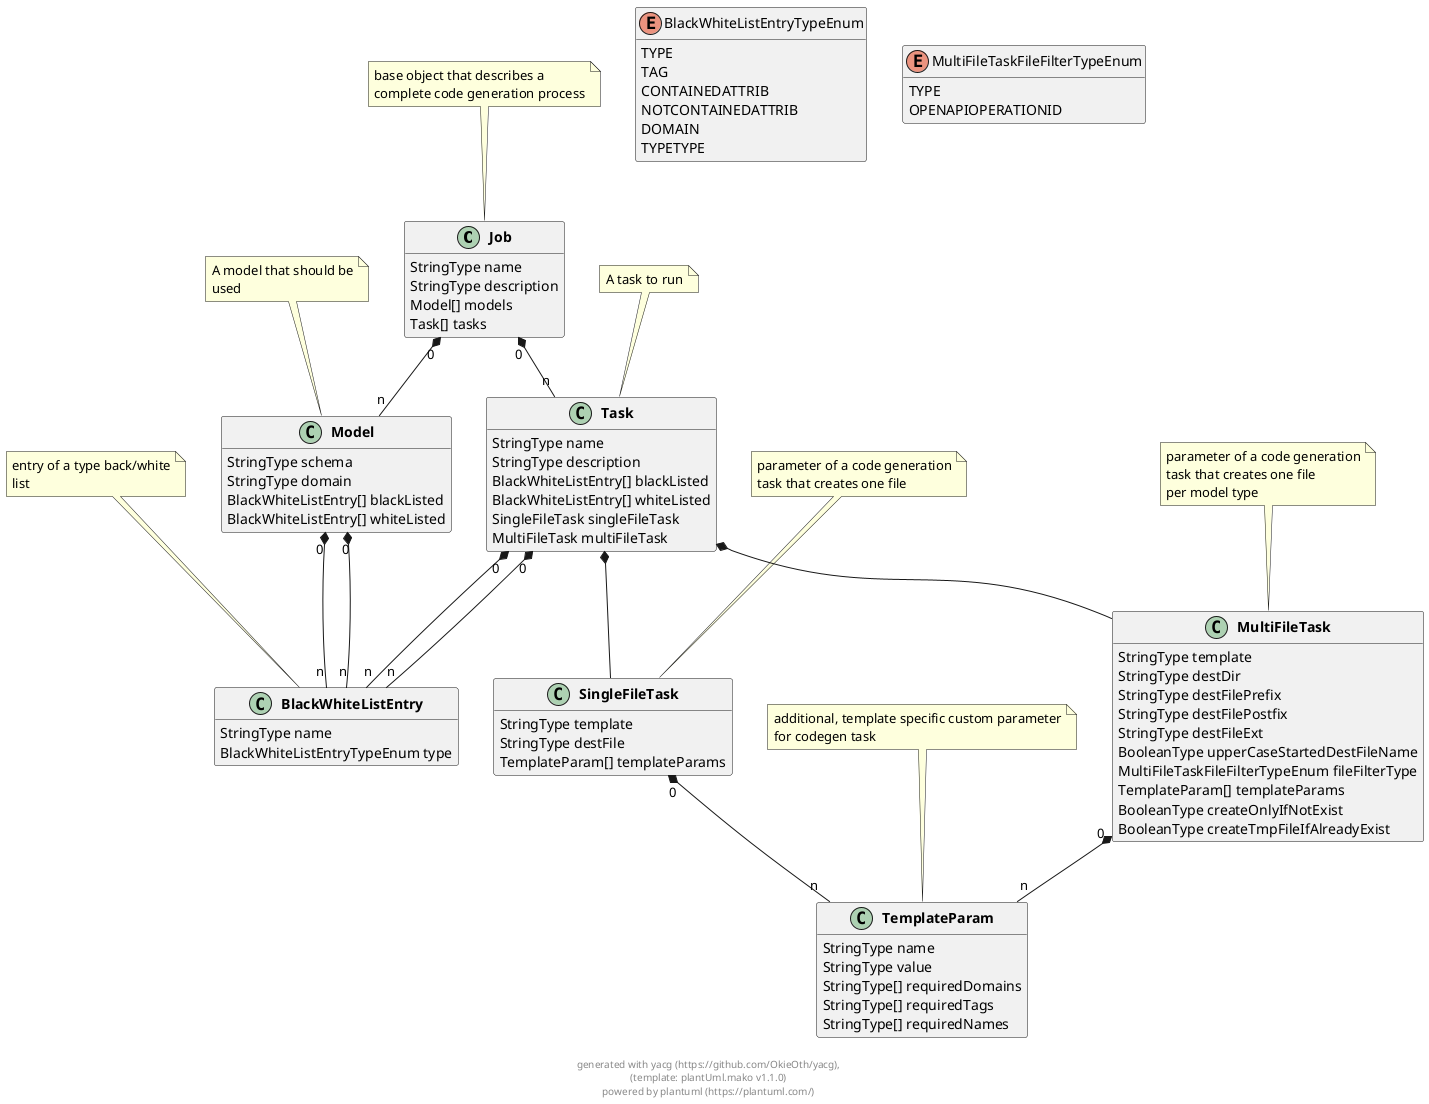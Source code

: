 
@startuml
hide empty methods
hide empty fields


class "**Job**" as Job {
        StringType name
        StringType description
        Model[] models
        Task[] tasks
}
note top: base object that describes a\ncomplete code generation process

 

class "**Model**" as Model {
        StringType schema
        StringType domain
        BlackWhiteListEntry[] blackListed
        BlackWhiteListEntry[] whiteListed
}
note top: A model that should be\nused

 

class "**Task**" as Task {
        StringType name
        StringType description
        BlackWhiteListEntry[] blackListed
        BlackWhiteListEntry[] whiteListed
        SingleFileTask singleFileTask
        MultiFileTask multiFileTask
}
note top: A task to run

 

class "**BlackWhiteListEntry**" as BlackWhiteListEntry {
        StringType name
        BlackWhiteListEntryTypeEnum type
}
note top: entry of a type back/white\nlist

 

enum "BlackWhiteListEntryTypeEnum" as BlackWhiteListEntryTypeEnum {
    TYPE
    TAG
    CONTAINEDATTRIB
    NOTCONTAINEDATTRIB
    DOMAIN
    TYPETYPE
}

class "**SingleFileTask**" as SingleFileTask {
        StringType template
        StringType destFile
        TemplateParam[] templateParams
}
note top: parameter of a code generation\ntask that creates one file

 

class "**TemplateParam**" as TemplateParam {
        StringType name
        StringType value
        StringType[] requiredDomains
        StringType[] requiredTags
        StringType[] requiredNames
}
note top: additional, template specific custom parameter\nfor codegen task

 

class "**MultiFileTask**" as MultiFileTask {
        StringType template
        StringType destDir
        StringType destFilePrefix
        StringType destFilePostfix
        StringType destFileExt
        BooleanType upperCaseStartedDestFileName
        MultiFileTaskFileFilterTypeEnum fileFilterType
        TemplateParam[] templateParams
        BooleanType createOnlyIfNotExist
        BooleanType createTmpFileIfAlreadyExist
}
note top: parameter of a code generation\ntask that creates one file\nper model type

 

enum "MultiFileTaskFileFilterTypeEnum" as MultiFileTaskFileFilterTypeEnum {
    TYPE
    OPENAPIOPERATIONID
}


    


Job "0" *-- "n" Model

Job "0" *-- "n" Task

    


Model "0" *-- "n" BlackWhiteListEntry

Model "0" *-- "n" BlackWhiteListEntry

    


Task "0" *-- "n" BlackWhiteListEntry

Task "0" *-- "n" BlackWhiteListEntry

Task  *--  SingleFileTask

Task  *--  MultiFileTask

    


    
    


SingleFileTask "0" *-- "n" TemplateParam

    





    







MultiFileTask "0" *-- "n" TemplateParam



    

footer \ngenerated with yacg (https://github.com/OkieOth/yacg),\n(template: plantUml.mako v1.1.0)\npowered by plantuml (https://plantuml.com/)
@enduml